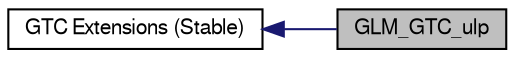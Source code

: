 digraph structs
{
  bgcolor="transparent";
  edge [fontname="FreeSans",fontsize=8,labelfontname="FreeSans",labelfontsize=8];
  node [fontname="FreeSans",fontsize=10,shape=record];
  rankdir=LR;
  Node1 [label="GTC Extensions (Stable)",height=0.2,width=0.4,color="black",URL="$group__gtc.html",tooltip="Functions and types that the GLSL specification doesn&#39;t define, but useful to..."];
  Node0 [label="GLM_GTC_ulp",height=0.2,width=0.4,color="black", fillcolor="grey75", style="filled" fontcolor="black"];
  Node1->Node0 [shape=plaintext, color="midnightblue", dir="back", style="solid"];
}
